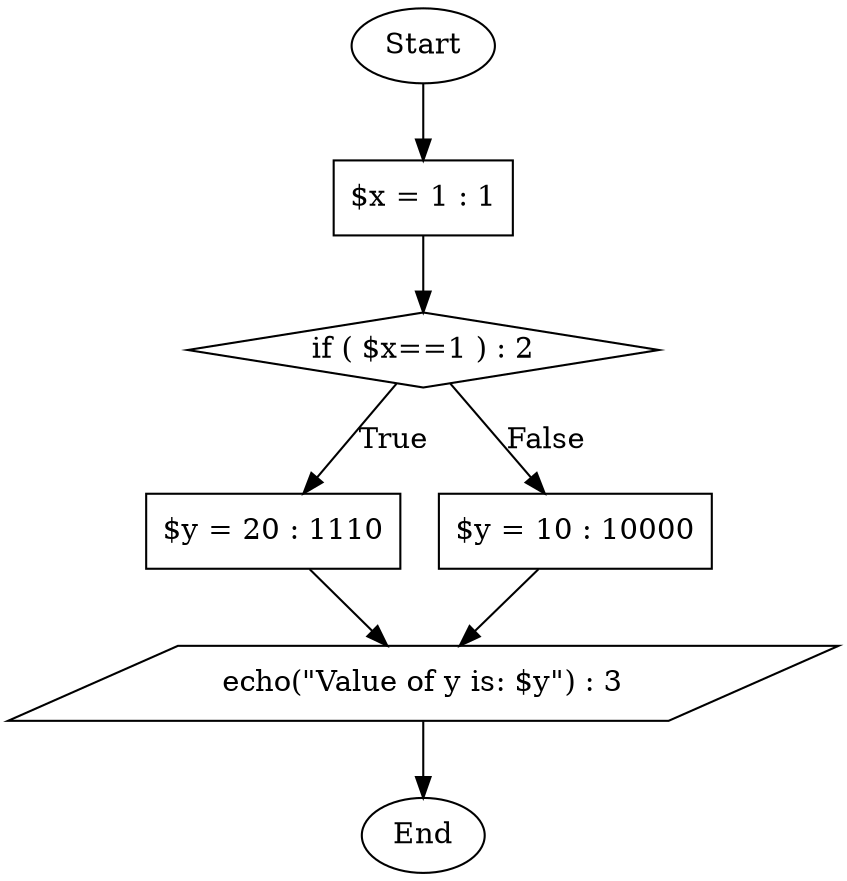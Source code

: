 strict digraph "" {
	graph [rankdir=TB];
	node [label="\N",
		shape=rectangle
	];
	0	 [label=Start,
		shape=ellipse];
	1	 [label="$x = 1 : 1"];
	0 -> 1;
	2	 [label="if ( $x==1 ) : 2",
		shape=diamond];
	1 -> 2;
	1110	 [label="$y = 20 : 1110"];
	2 -> 1110	 [label=True];
	10000	 [label="$y = 10 : 10000"];
	2 -> 10000	 [label=False];
	3	 [label="echo(\"Value of y is: $y\") : 3",
		shape=parallelogram];
	1110 -> 3;
	10000 -> 3;
	End	 [shape=ellipse];
	3 -> End;
}
